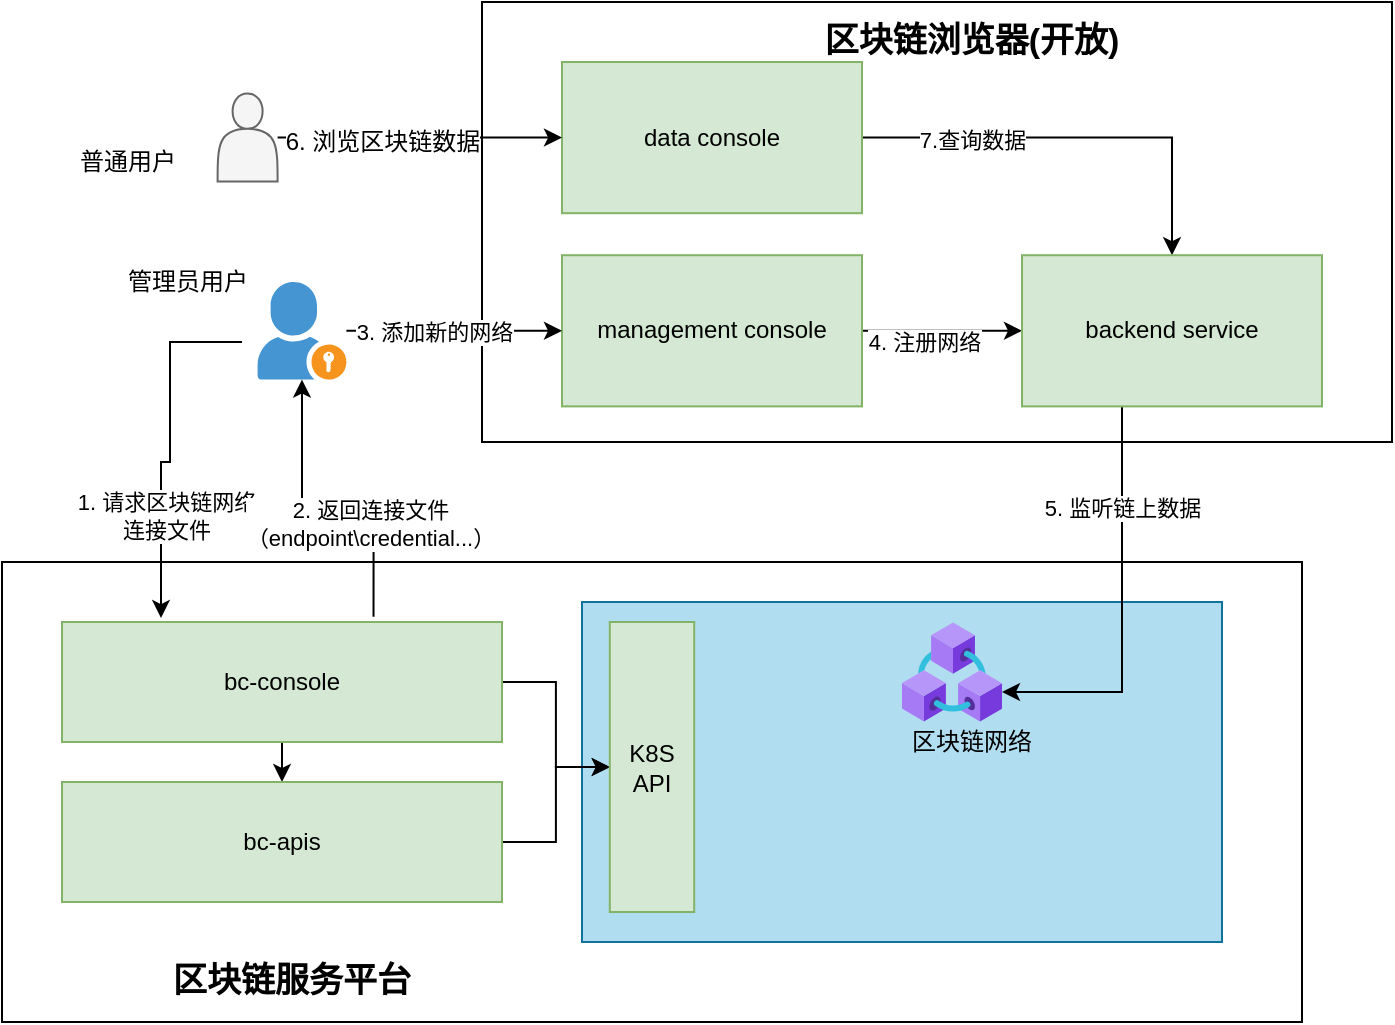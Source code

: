 <mxfile pages="1">
    <diagram id="h6zbbM_eiTnyAvZEZ8V0" name="Page-1">
        <mxGraphModel dx="1943" dy="787" grid="1" gridSize="10" guides="1" tooltips="1" connect="1" arrows="1" fold="1" page="1" pageScale="1" pageWidth="827" pageHeight="1169" math="0" shadow="0">
            <root>
                <mxCell id="0"/>
                <mxCell id="1" parent="0"/>
                <mxCell id="84" value="" style="rounded=0;whiteSpace=wrap;html=1;" vertex="1" parent="1">
                    <mxGeometry x="-730" y="330" width="650" height="230" as="geometry"/>
                </mxCell>
                <mxCell id="106" value="" style="rounded=0;whiteSpace=wrap;html=1;fillColor=#b1ddf0;strokeColor=#10739e;" vertex="1" parent="1">
                    <mxGeometry x="-440" y="350" width="320" height="170" as="geometry"/>
                </mxCell>
                <mxCell id="97" value="" style="rounded=0;whiteSpace=wrap;html=1;" vertex="1" parent="1">
                    <mxGeometry x="-490" y="50" width="455" height="220" as="geometry"/>
                </mxCell>
                <mxCell id="89" style="edgeStyle=orthogonalEdgeStyle;rounded=0;html=1;entryX=0;entryY=0.5;entryDx=0;entryDy=0;" edge="1" parent="1" source="72" target="86">
                    <mxGeometry relative="1" as="geometry"/>
                </mxCell>
                <mxCell id="90" value="4. 注册网络" style="edgeLabel;html=1;align=center;verticalAlign=middle;resizable=0;points=[];" vertex="1" connectable="0" parent="89">
                    <mxGeometry x="-0.236" y="-5" relative="1" as="geometry">
                        <mxPoint as="offset"/>
                    </mxGeometry>
                </mxCell>
                <mxCell id="72" value="management console" style="rounded=0;whiteSpace=wrap;html=1;fillColor=#d5e8d4;strokeColor=#82b366;" vertex="1" parent="1">
                    <mxGeometry x="-450" y="176.6" width="150" height="75.6" as="geometry"/>
                </mxCell>
                <mxCell id="110" style="edgeStyle=orthogonalEdgeStyle;rounded=0;html=1;fontSize=12;entryX=0;entryY=0.5;entryDx=0;entryDy=0;" edge="1" parent="1" source="73" target="111">
                    <mxGeometry relative="1" as="geometry"/>
                </mxCell>
                <mxCell id="112" style="edgeStyle=orthogonalEdgeStyle;rounded=0;html=1;entryX=0.5;entryY=0;entryDx=0;entryDy=0;fontSize=12;" edge="1" parent="1" source="73" target="108">
                    <mxGeometry relative="1" as="geometry"/>
                </mxCell>
                <mxCell id="73" value="bc-console" style="rounded=0;whiteSpace=wrap;html=1;fillColor=#d5e8d4;strokeColor=#82b366;" vertex="1" parent="1">
                    <mxGeometry x="-700" y="360" width="220" height="60" as="geometry"/>
                </mxCell>
                <mxCell id="75" value="" style="edgeStyle=orthogonalEdgeStyle;html=1;rounded=0;entryX=0.225;entryY=-0.033;entryDx=0;entryDy=0;entryPerimeter=0;" edge="1" parent="1" target="73">
                    <mxGeometry relative="1" as="geometry">
                        <mxPoint x="-610" y="220" as="sourcePoint"/>
                        <mxPoint x="-640" y="290" as="targetPoint"/>
                        <Array as="points">
                            <mxPoint x="-646" y="220"/>
                            <mxPoint x="-646" y="280"/>
                            <mxPoint x="-650" y="280"/>
                        </Array>
                    </mxGeometry>
                </mxCell>
                <mxCell id="76" value="1. 请求区块链网络&lt;br&gt;连接文件" style="edgeLabel;html=1;align=center;verticalAlign=middle;resizable=0;points=[];" vertex="1" connectable="0" parent="75">
                    <mxGeometry x="0.424" y="2" relative="1" as="geometry">
                        <mxPoint as="offset"/>
                    </mxGeometry>
                </mxCell>
                <mxCell id="79" style="edgeStyle=orthogonalEdgeStyle;rounded=0;html=1;" edge="1" parent="1" source="74" target="72">
                    <mxGeometry relative="1" as="geometry"/>
                </mxCell>
                <mxCell id="81" value="3. 添加新的网络" style="edgeLabel;html=1;align=center;verticalAlign=middle;resizable=0;points=[];" vertex="1" connectable="0" parent="79">
                    <mxGeometry x="-0.187" relative="1" as="geometry">
                        <mxPoint as="offset"/>
                    </mxGeometry>
                </mxCell>
                <mxCell id="74" value="" style="shadow=0;dashed=0;html=1;strokeColor=none;fillColor=#4495D1;labelPosition=center;verticalLabelPosition=bottom;verticalAlign=top;align=center;outlineConnect=0;shape=mxgraph.veeam.portal_admin;" vertex="1" parent="1">
                    <mxGeometry x="-602.2" y="190" width="44.4" height="48.8" as="geometry"/>
                </mxCell>
                <mxCell id="77" value="" style="endArrow=classic;html=1;rounded=0;exitX=0.708;exitY=-0.044;exitDx=0;exitDy=0;exitPerimeter=0;edgeStyle=orthogonalEdgeStyle;" edge="1" parent="1" source="73" target="74">
                    <mxGeometry width="50" height="50" relative="1" as="geometry">
                        <mxPoint x="-510" y="240" as="sourcePoint"/>
                        <mxPoint x="-460" y="190" as="targetPoint"/>
                    </mxGeometry>
                </mxCell>
                <mxCell id="78" value="2. 返回连接文件&lt;br&gt;（endpoint\credential...）" style="edgeLabel;html=1;align=center;verticalAlign=middle;resizable=0;points=[];" vertex="1" connectable="0" parent="77">
                    <mxGeometry x="-0.389" y="2" relative="1" as="geometry">
                        <mxPoint as="offset"/>
                    </mxGeometry>
                </mxCell>
                <mxCell id="92" style="edgeStyle=orthogonalEdgeStyle;rounded=0;html=1;" edge="1" parent="1" source="80" target="86">
                    <mxGeometry relative="1" as="geometry"/>
                </mxCell>
                <mxCell id="93" value="7.查询数据" style="edgeLabel;html=1;align=center;verticalAlign=middle;resizable=0;points=[];" vertex="1" connectable="0" parent="92">
                    <mxGeometry x="-0.485" y="-1" relative="1" as="geometry">
                        <mxPoint as="offset"/>
                    </mxGeometry>
                </mxCell>
                <mxCell id="80" value="data console" style="rounded=0;whiteSpace=wrap;html=1;fillColor=#d5e8d4;strokeColor=#82b366;" vertex="1" parent="1">
                    <mxGeometry x="-450" y="80" width="150" height="75.6" as="geometry"/>
                </mxCell>
                <mxCell id="82" value="" style="aspect=fixed;html=1;points=[];align=center;image;fontSize=12;image=img/lib/azure2/blockchain/Azure_Blockchain_Service.svg;" vertex="1" parent="1">
                    <mxGeometry x="-280" y="360" width="50" height="50" as="geometry"/>
                </mxCell>
                <mxCell id="83" value="区块链网络" style="text;strokeColor=none;align=center;fillColor=none;html=1;verticalAlign=middle;whiteSpace=wrap;rounded=0;" vertex="1" parent="1">
                    <mxGeometry x="-300" y="415" width="110" height="10" as="geometry"/>
                </mxCell>
                <mxCell id="87" style="edgeStyle=orthogonalEdgeStyle;rounded=0;html=1;" edge="1" parent="1" source="86" target="82">
                    <mxGeometry relative="1" as="geometry">
                        <Array as="points">
                            <mxPoint x="-170" y="395"/>
                        </Array>
                    </mxGeometry>
                </mxCell>
                <mxCell id="91" value="5. 监听链上数据" style="edgeLabel;html=1;align=center;verticalAlign=middle;resizable=0;points=[];" vertex="1" connectable="0" parent="87">
                    <mxGeometry x="-0.499" relative="1" as="geometry">
                        <mxPoint as="offset"/>
                    </mxGeometry>
                </mxCell>
                <mxCell id="86" value="backend service" style="rounded=0;whiteSpace=wrap;html=1;fillColor=#d5e8d4;strokeColor=#82b366;" vertex="1" parent="1">
                    <mxGeometry x="-220" y="176.6" width="150" height="75.6" as="geometry"/>
                </mxCell>
                <mxCell id="99" style="edgeStyle=orthogonalEdgeStyle;rounded=0;html=1;entryX=0;entryY=0.5;entryDx=0;entryDy=0;fontSize=17;" edge="1" parent="1" source="95" target="80">
                    <mxGeometry relative="1" as="geometry"/>
                </mxCell>
                <mxCell id="113" value="6. 浏览区块链数据" style="edgeLabel;html=1;align=center;verticalAlign=middle;resizable=0;points=[];fontSize=12;" vertex="1" connectable="0" parent="99">
                    <mxGeometry x="-0.277" y="-2" relative="1" as="geometry">
                        <mxPoint as="offset"/>
                    </mxGeometry>
                </mxCell>
                <mxCell id="95" value="" style="shape=actor;whiteSpace=wrap;html=1;fillColor=#f5f5f5;fontColor=#333333;strokeColor=#666666;" vertex="1" parent="1">
                    <mxGeometry x="-622.2" y="95.8" width="30" height="44" as="geometry"/>
                </mxCell>
                <mxCell id="96" value="区块链服务平台" style="text;strokeColor=none;align=center;fillColor=none;html=1;verticalAlign=middle;whiteSpace=wrap;rounded=0;fontStyle=1;fontSize=17;" vertex="1" parent="1">
                    <mxGeometry x="-710" y="520" width="250" height="40" as="geometry"/>
                </mxCell>
                <mxCell id="98" value="区块链浏览器(开放)" style="text;strokeColor=none;align=center;fillColor=none;html=1;verticalAlign=middle;whiteSpace=wrap;rounded=0;fontStyle=1;fontSize=17;" vertex="1" parent="1">
                    <mxGeometry x="-370" y="50" width="250" height="40" as="geometry"/>
                </mxCell>
                <mxCell id="102" value="普通用户" style="text;strokeColor=none;align=center;fillColor=none;html=1;verticalAlign=middle;whiteSpace=wrap;rounded=0;fontSize=12;" vertex="1" parent="1">
                    <mxGeometry x="-712.2" y="110" width="90" height="40" as="geometry"/>
                </mxCell>
                <mxCell id="103" value="管理员用户" style="text;strokeColor=none;align=center;fillColor=none;html=1;verticalAlign=middle;whiteSpace=wrap;rounded=0;fontSize=12;" vertex="1" parent="1">
                    <mxGeometry x="-682.2" y="170" width="90" height="40" as="geometry"/>
                </mxCell>
                <mxCell id="109" style="edgeStyle=orthogonalEdgeStyle;rounded=0;html=1;fontSize=12;entryX=0;entryY=0.5;entryDx=0;entryDy=0;" edge="1" parent="1" source="108" target="111">
                    <mxGeometry relative="1" as="geometry"/>
                </mxCell>
                <mxCell id="108" value="bc-apis" style="rounded=0;whiteSpace=wrap;html=1;fillColor=#d5e8d4;strokeColor=#82b366;" vertex="1" parent="1">
                    <mxGeometry x="-700" y="440" width="220" height="60" as="geometry"/>
                </mxCell>
                <mxCell id="111" value="K8S&lt;br&gt;API" style="rounded=0;whiteSpace=wrap;html=1;fillColor=#d5e8d4;strokeColor=#82b366;" vertex="1" parent="1">
                    <mxGeometry x="-426.1" y="360" width="42.2" height="145" as="geometry"/>
                </mxCell>
            </root>
        </mxGraphModel>
    </diagram>
</mxfile>